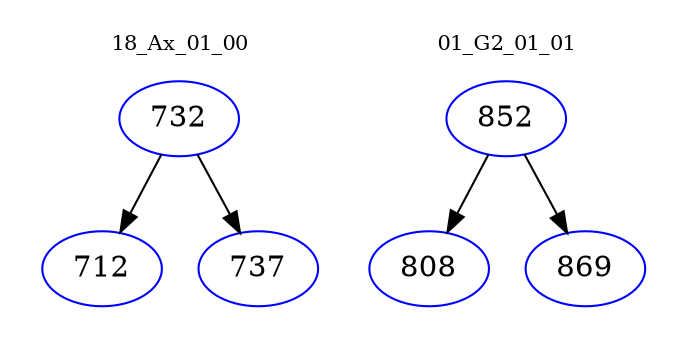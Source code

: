 digraph{
subgraph cluster_0 {
color = white
label = "18_Ax_01_00";
fontsize=10;
T0_732 [label="732", color="blue"]
T0_732 -> T0_712 [color="black"]
T0_712 [label="712", color="blue"]
T0_732 -> T0_737 [color="black"]
T0_737 [label="737", color="blue"]
}
subgraph cluster_1 {
color = white
label = "01_G2_01_01";
fontsize=10;
T1_852 [label="852", color="blue"]
T1_852 -> T1_808 [color="black"]
T1_808 [label="808", color="blue"]
T1_852 -> T1_869 [color="black"]
T1_869 [label="869", color="blue"]
}
}

